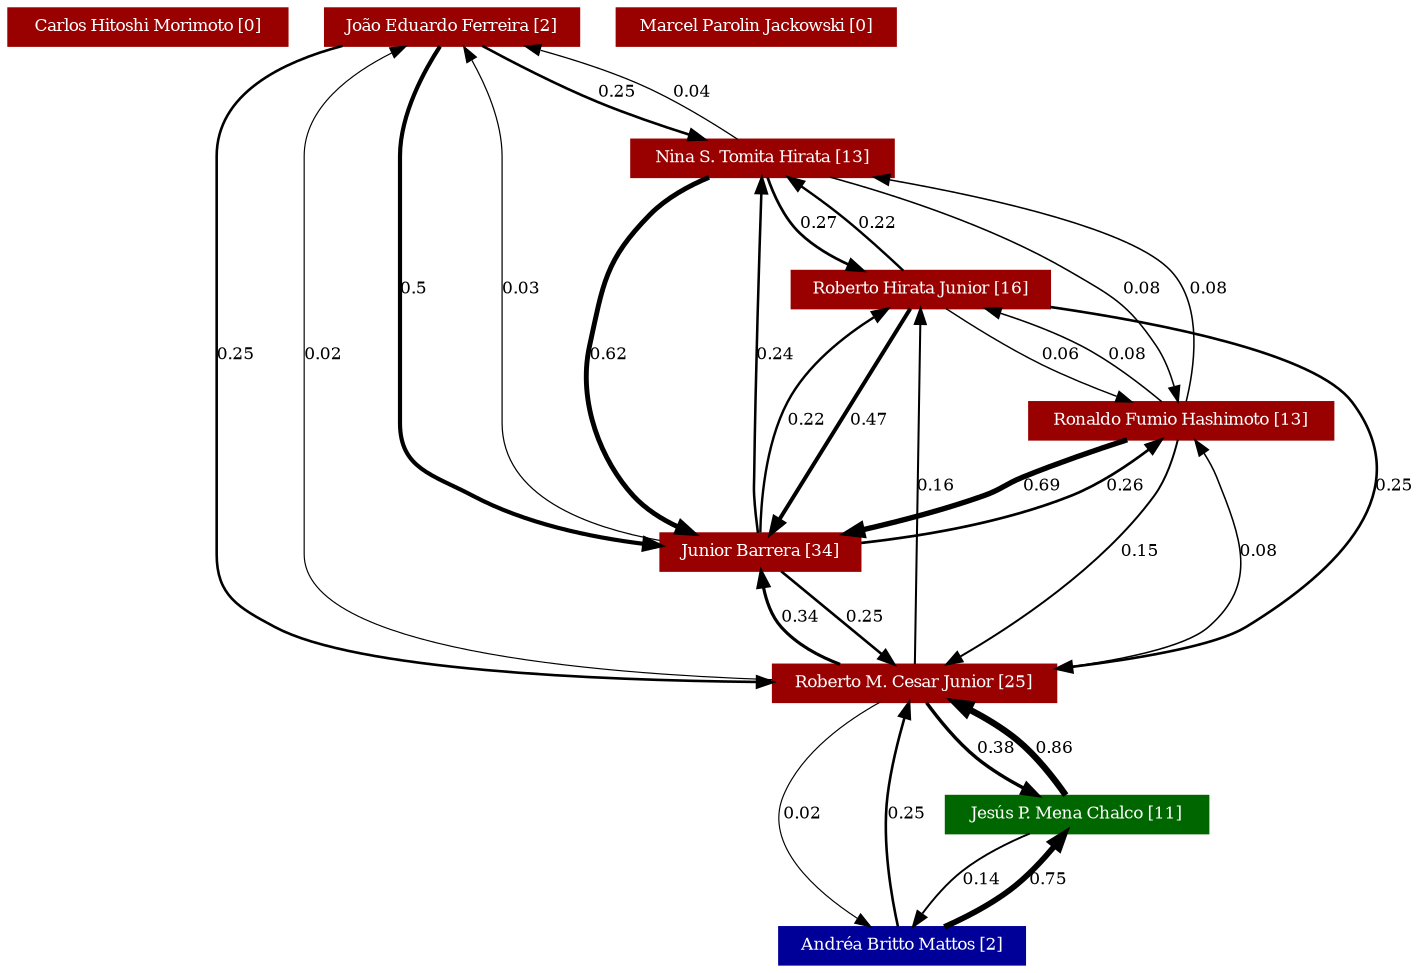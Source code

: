 strict digraph grafo3 {
	graph [bb="0,0,637,466", id=grafo3, overlap=False];
	node [label="\N", fontsize=8, shape=rectangle, style=filled];
	0 [label="Carlos Hitoshi Morimoto [0]", URL="http://lattes.cnpq.br/4575931307749163", color="#990000", fontcolor="#FFFFFF", height="0.25", pos="67,457", width="1.8611"];
	1 [label="João Eduardo Ferreira [2]", URL="http://lattes.cnpq.br/0131770792108992", color="#990000", fontcolor="#FFFFFF", height="0.25", pos="213,457", width="1.6944"];
	4 [label="Nina S. Tomita Hirata [13]", URL="http://lattes.cnpq.br/0644408634493034", color="#990000", fontcolor="#FFFFFF", height="0.25", pos="396,393", width="1.75"];
	6 [label="Roberto M. Cesar Junior [25]", URL="http://lattes.cnpq.br/2240951178648368", color="#990000", fontcolor="#FFFFFF", height="0.25", pos="431,137", width="1.8889"];
	2 [label="Junior Barrera [34]", URL="http://lattes.cnpq.br/0362417828475021", color="#990000", fontcolor="#FFFFFF", height="0.25", pos="367,201", width="1.3333"];
	7 [label="Ronaldo Fumio Hashimoto [13]", URL="http://lattes.cnpq.br/9283304583756076", color="#990000", fontcolor="#FFFFFF", height="0.25", pos="461,329", width="2.0278"];
	5 [label="Roberto Hirata Junior [16]", URL="http://lattes.cnpq.br/1647118503085126", color="#990000", fontcolor="#FFFFFF", height="0.25", pos="553,265", width="1.7222"];
	9 [label="Andréa Britto Mattos [2]", URL="http://lattes.cnpq.br/2837012019824386", color="#000099", fontcolor="#FFFFFF", height="0.25", pos="431,9", width="1.6389"];
	8 [label="Jesús P. Mena Chalco [11]", URL="http://lattes.cnpq.br/4727357182510680", color="#006600", fontcolor="#FFFFFF", height="0.25", pos="509,73", width="1.75"];
	3 [label="Marcel Parolin Jackowski [0]", URL="http://lattes.cnpq.br/0926213060635986", color="#990000", fontcolor="#FFFFFF", height="0.25", pos="359,457", width="1.8611"];
	1 -> 4 [arrowhead=normal, arrowsize="0.75", fontsize=8, label="0.25", lp="324.5,425", penwidth="1.25", pos="e,370,402.09 238.83,447.97 271.3,436.61 327.09,417.1 362.72,404.64"];
	1 -> 6 [arrowhead=normal, arrowsize="0.75", fontsize=8, label="0.25", lp="109.5,297", penwidth="1.25", pos="e,362.76,140.16 160.8,447.93 131.19,439.45 100,423.32 100,393 100,393 100,393 100,201 100,180.38 109.96,173.99 128,164 147.4,153.25\
 271.84,144.98 355.09,140.57"];
	1 -> 2 [arrowhead=normal, arrowsize="0.75", fontsize=8, label="0.5", lp="195,329", penwidth="2.0", pos="e,318.76,206.94 206.95,447.9 199.55,435.86 188,413.76 188,393 188,393 188,393 188,265 188,242.06 203.79,238.86 224,228 239,219.94\
 277.86,212.88 311.28,208.01"];
	4 -> 7 [arrowhead=normal, arrowsize="0.75", fontsize=8, label="0.08", lp="416.5,361", penwidth="0.74", pos="e,432.51,338.04 396.69,383.82 397.73,375.69 400.37,363.91 407,356 412,350.04 418.65,345.26 425.56,341.49"];
	4 -> 1 [arrowhead=normal, arrowsize="0.75", fontsize=8, label="0.04", lp="365.5,425", penwidth="0.62", pos="e,274.08,448.3 384.25,402.28 373,410.72 355.23,422.91 338,430 320.24,437.31 300.2,442.76 281.46,446.78"];
	4 -> 5 [arrowhead=normal, arrowsize="0.75", fontsize=8, label="0.27", lp="561.5,329", penwidth="1.31", pos="e,554.61,274.32 458.87,383.96 488.53,376.49 521.96,362.85 543,338 556.09,322.53 556.81,298.26 555.46,282"];
	4 -> 2 [arrowhead=normal, arrowsize="0.75", fontsize=8, label="0.62", lp="349.5,297", penwidth="2.36", pos="e,361.25,210.19 387.73,383.78 374.45,368.26 348.94,335.33 340,302 331.92,271.87 346.86,236.66 357.55,216.79"];
	6 -> 9 [arrowhead=normal, arrowsize="0.75", fontsize=8, label="0.02", lp="377.5,73", penwidth="0.56", pos="e,413.55,18.006 412.78,127.86 390.5,115.3 357.04,91.167 368,64 375.35,45.786 392.53,31.463 407.09,22.005"];
	6 -> 7 [arrowhead=normal, arrowsize="0.75", fontsize=8, label="0.08", lp="455.5,233", penwidth="0.74", pos="e,459.46,319.97 432.32,146.2 434.87,163.96 440.7,204.2 446,238 450.08,264.06 455.12,294.27 458.2,312.5"];
	6 -> 1 [arrowhead=normal, arrowsize="0.75", fontsize=8, label="0.02", lp="151.5,297", penwidth="0.56", pos="e,190.54,447.95 362.88,145.37 277.44,156.8 142,178.49 142,201 142,393 142,393 142,393 142,416.75 164.19,433.95 183.76,444.5"];
	6 -> 5 [arrowhead=normal, arrowsize="0.75", fontsize=8, label="0.16", lp="572.5,201", penwidth="0.98", pos="e,557.8,255.78 483.08,146.08 510.19,153.64 541.3,167.34 559,192 561.71,195.78 566.75,223.97 564,238 563.3,241.56 562.13,245.24 560.81\
,248.7"];
	6 -> 2 [arrowhead=normal, arrowsize="0.75", fontsize=8, label="0.34", lp="381.5,169", penwidth="1.52", pos="e,365.92,191.88 396.37,146.06 387.12,150.1 378.04,155.86 372,164 367.73,169.76 366.21,177.46 365.87,184.34"];
	6 -> 8 [arrowhead=normal, arrowsize="0.75", fontsize=8, label="0.38", lp="470.5,105", penwidth="1.64", pos="e,488.77,82.217 436.86,127.97 442.39,119.93 451.27,108.21 461,100 467.25,94.728 474.68,89.965 481.8,85.961"];
	2 -> 4 [arrowhead=normal, arrowsize="0.75", fontsize=8, label="0.24", lp="374.5,297", penwidth="1.22", pos="e,392,383.92 364.44,210.16 363.12,215.35 361.66,221.99 361,228 360.52,232.42 360.86,233.56 361,238 361.89,266.49 359.47,274.04 365\
,302 370.31,328.83 381.53,358.61 388.91,376.56"];
	2 -> 7 [arrowhead=normal, arrowsize="0.75", fontsize=8, label="0.26", lp="384.5,265", penwidth="1.28", pos="e,432.24,319.9 366.18,210.03 365.27,224.34 365.05,252.76 375,274 384.64,294.58 406.21,308.35 425.33,316.96"];
	2 -> 1 [arrowhead=normal, arrowsize="0.75", fontsize=8, label="0.03", lp="247.5,329", penwidth="0.59", pos="e,219.05,447.9 335.11,210 296.91,221.75 238,243.37 238,265 238,393 238,393 238,393 238,410.35 229.93,428.65 222.96,441.21"];
	2 -> 6 [arrowhead=normal, arrowsize="0.75", fontsize=8, label="0.25", lp="411.5,169", penwidth="1.25", pos="e,421.85,146.15 376.17,191.83 386.63,181.37 403.87,164.13 416.22,151.78"];
	2 -> 5 [arrowhead=normal, arrowsize="0.75", fontsize=8, label="0.22", lp="535.5,233", penwidth="1.16", pos="e,545.31,255.84 415.03,207.21 450.13,212.28 494.37,219.89 511,228 522,233.36 532.34,242.4 540,250.2"];
	5 -> 4 [arrowhead=normal, arrowsize="0.75", fontsize=8, label="0.22", lp="588.5,329", penwidth="1.16", pos="e,459.2,384.78 560.07,274.04 570.35,288.34 586.93,316.77 575,338 563.27,358.86 551.28,357.27 529,366 509.37,373.7 487.2,379.31 466.68\
,383.36"];
	5 -> 7 [arrowhead=normal, arrowsize="0.75", fontsize=8, label="0.06", lp="536.5,297", penwidth="0.68", pos="e,483.62,319.93 545.48,274.06 538.46,282.13 527.38,293.86 516,302 508.23,307.56 499.14,312.54 490.61,316.67"];
	5 -> 6 [arrowhead=normal, arrowsize="0.75", fontsize=8, label="0.25", lp="545.5,201", penwidth="1.25", pos="e,450.92,146.01 553.93,255.88 554.31,248 553.8,236.57 549,228 528.25,190.97 485.62,164.02 457.68,149.45"];
	5 -> 2 [arrowhead=normal, arrowsize="0.75", fontsize=8, label="0.47", lp="497.5,233", penwidth="1.91", pos="e,409.62,210.01 529.61,255.88 517.14,250.87 501.6,244.39 488,238 479.36,233.94 477.89,231.47 469,228 452.5,221.57 433.91,216.14 \
417.17,211.88"];
	7 -> 4 [arrowhead=normal, arrowsize="0.75", fontsize=8, label="0.08", lp="444.5,361", penwidth="0.74", pos="e,406.46,383.95 452.85,338.01 445.88,345.63 435.49,356.74 426,366 421.66,370.24 416.82,374.7 412.31,378.75"];
	7 -> 6 [arrowhead=normal, arrowsize="0.75", fontsize=8, label="0.15", lp="627.5,233", penwidth="0.95", pos="e,491.47,146.05 506.44,319.98 549.77,310.33 610.38,293.72 624,274 628.55,267.42 626.12,263.71 624,256 609.96,204.86 596.19,186.15\
 548,164 532.72,156.98 515.46,151.7 498.98,147.77"];
	7 -> 5 [arrowhead=normal, arrowsize="0.75", fontsize=8, label="0.08", lp="502.5,297", penwidth="0.74", pos="e,526.55,274 467.2,319.78 473.06,311.62 482.51,299.81 493,292 500.95,286.08 510.41,281.07 519.43,277.03"];
	7 -> 2 [arrowhead=normal, arrowsize="0.75", fontsize=8, label="0.69", lp="429.5,265", penwidth="2.57", pos="e,373.7,210.12 454.24,319.79 438.25,298.02 397.98,243.18 378.25,216.31"];
	9 -> 6 [arrowhead=normal, arrowsize="0.75", fontsize=8, label="0.25", lp="427.5,73", penwidth="1.25", pos="e,427.53,127.6 428.12,18.225 424.91,29.057 419.91,47.627 418,64 415.74,83.419 420.73,105.49 425.17,120.23"];
	9 -> 8 [arrowhead=normal, arrowsize="0.75", fontsize=8, label="0.75", lp="498.5,41", penwidth="2.75", pos="e,503.42,63.938 451.72,18.084 460.93,22.687 471.57,28.826 480,36 487.18,42.108 493.78,50.236 498.87,57.318"];
	8 -> 9 [arrowhead=normal, arrowsize="0.75", fontsize=8, label="0.14", lp="470.5,41", penwidth="0.92", pos="e,436.86,18.029 488.77,63.783 479.76,59.153 469.33,53.03 461,46 453.55,39.711 446.6,31.367 441.27,24.194"];
	8 -> 6 [arrowhead=normal, arrowsize="0.75", fontsize=8, label="0.86", lp="498.5,105", penwidth="3.08", pos="e,451.72,127.92 503.42,82.062 498.12,90.121 489.57,101.86 480,110 473.54,115.49 465.79,120.38 458.38,124.43"];
}
